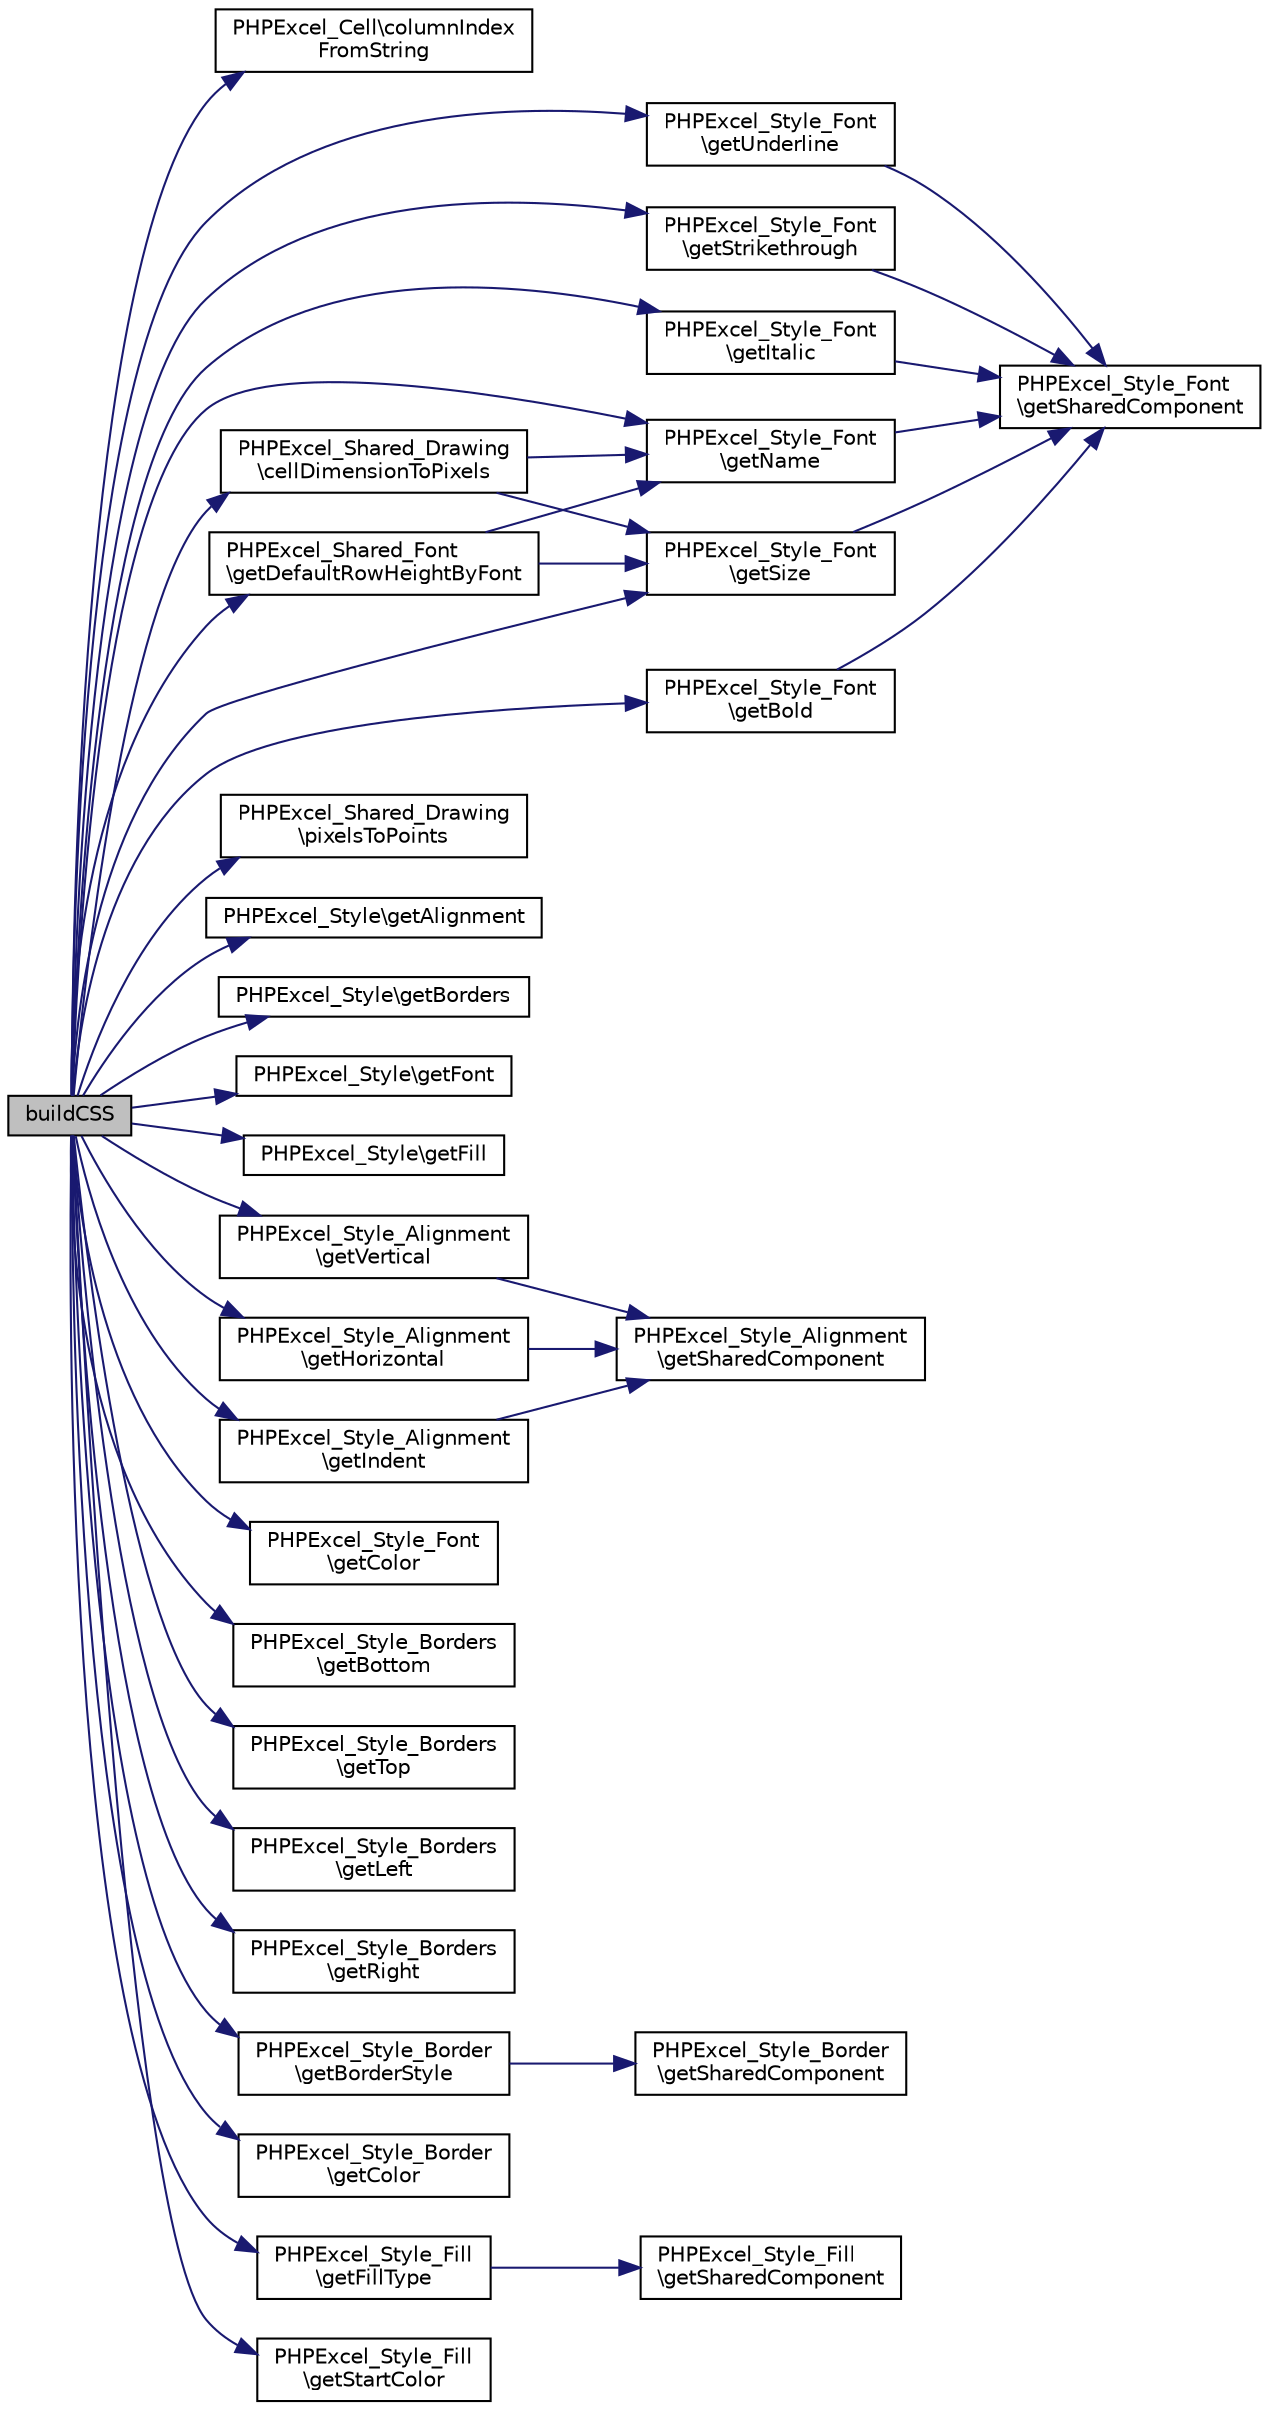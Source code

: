 digraph "buildCSS"
{
  edge [fontname="Helvetica",fontsize="10",labelfontname="Helvetica",labelfontsize="10"];
  node [fontname="Helvetica",fontsize="10",shape=record];
  rankdir="LR";
  Node2 [label="buildCSS",height=0.2,width=0.4,color="black", fillcolor="grey75", style="filled", fontcolor="black"];
  Node2 -> Node3 [color="midnightblue",fontsize="10",style="solid",fontname="Helvetica"];
  Node3 [label="PHPExcel_Cell\\columnIndex\lFromString",height=0.2,width=0.4,color="black", fillcolor="white", style="filled",URL="$class_p_h_p_excel___cell.html#a492724422ceefe1d16ed2a8997a0a489"];
  Node2 -> Node4 [color="midnightblue",fontsize="10",style="solid",fontname="Helvetica"];
  Node4 [label="PHPExcel_Shared_Drawing\l\\cellDimensionToPixels",height=0.2,width=0.4,color="black", fillcolor="white", style="filled",URL="$class_p_h_p_excel___shared___drawing.html#ad277ad1275f65facccdb5786d244519f"];
  Node4 -> Node5 [color="midnightblue",fontsize="10",style="solid",fontname="Helvetica"];
  Node5 [label="PHPExcel_Style_Font\l\\getName",height=0.2,width=0.4,color="black", fillcolor="white", style="filled",URL="$class_p_h_p_excel___style___font.html#a3d0963e68bb313b163a73f2803c64600"];
  Node5 -> Node6 [color="midnightblue",fontsize="10",style="solid",fontname="Helvetica"];
  Node6 [label="PHPExcel_Style_Font\l\\getSharedComponent",height=0.2,width=0.4,color="black", fillcolor="white", style="filled",URL="$class_p_h_p_excel___style___font.html#a49e6e514d1dce7982e6864942bcb1f5d"];
  Node4 -> Node7 [color="midnightblue",fontsize="10",style="solid",fontname="Helvetica"];
  Node7 [label="PHPExcel_Style_Font\l\\getSize",height=0.2,width=0.4,color="black", fillcolor="white", style="filled",URL="$class_p_h_p_excel___style___font.html#a75cce10cdf81be6dc84881c28b3379b7"];
  Node7 -> Node6 [color="midnightblue",fontsize="10",style="solid",fontname="Helvetica"];
  Node2 -> Node8 [color="midnightblue",fontsize="10",style="solid",fontname="Helvetica"];
  Node8 [label="PHPExcel_Shared_Drawing\l\\pixelsToPoints",height=0.2,width=0.4,color="black", fillcolor="white", style="filled",URL="$class_p_h_p_excel___shared___drawing.html#aba1a5dae5db4c29931213aebd520c79f"];
  Node2 -> Node9 [color="midnightblue",fontsize="10",style="solid",fontname="Helvetica"];
  Node9 [label="PHPExcel_Shared_Font\l\\getDefaultRowHeightByFont",height=0.2,width=0.4,color="black", fillcolor="white", style="filled",URL="$class_p_h_p_excel___shared___font.html#a7fdb715cc4d872ef8b3fd2a633ff4876"];
  Node9 -> Node5 [color="midnightblue",fontsize="10",style="solid",fontname="Helvetica"];
  Node9 -> Node7 [color="midnightblue",fontsize="10",style="solid",fontname="Helvetica"];
  Node2 -> Node10 [color="midnightblue",fontsize="10",style="solid",fontname="Helvetica"];
  Node10 [label="PHPExcel_Style\\getAlignment",height=0.2,width=0.4,color="black", fillcolor="white", style="filled",URL="$class_p_h_p_excel___style.html#a1fcacc30e51454559b9671bc0463cac9"];
  Node2 -> Node11 [color="midnightblue",fontsize="10",style="solid",fontname="Helvetica"];
  Node11 [label="PHPExcel_Style\\getBorders",height=0.2,width=0.4,color="black", fillcolor="white", style="filled",URL="$class_p_h_p_excel___style.html#a6e352bc82dfb6fa068d43686e827e329"];
  Node2 -> Node12 [color="midnightblue",fontsize="10",style="solid",fontname="Helvetica"];
  Node12 [label="PHPExcel_Style\\getFont",height=0.2,width=0.4,color="black", fillcolor="white", style="filled",URL="$class_p_h_p_excel___style.html#af2469ce4ebc6317428d2bf86fe7f205f"];
  Node2 -> Node13 [color="midnightblue",fontsize="10",style="solid",fontname="Helvetica"];
  Node13 [label="PHPExcel_Style\\getFill",height=0.2,width=0.4,color="black", fillcolor="white", style="filled",URL="$class_p_h_p_excel___style.html#abf22867fc5c2800db66044f70c21105c"];
  Node2 -> Node14 [color="midnightblue",fontsize="10",style="solid",fontname="Helvetica"];
  Node14 [label="PHPExcel_Style_Alignment\l\\getVertical",height=0.2,width=0.4,color="black", fillcolor="white", style="filled",URL="$class_p_h_p_excel___style___alignment.html#af7fdbcec55ff03901749f0d38c8e1680"];
  Node14 -> Node15 [color="midnightblue",fontsize="10",style="solid",fontname="Helvetica"];
  Node15 [label="PHPExcel_Style_Alignment\l\\getSharedComponent",height=0.2,width=0.4,color="black", fillcolor="white", style="filled",URL="$class_p_h_p_excel___style___alignment.html#a49e6e514d1dce7982e6864942bcb1f5d"];
  Node2 -> Node16 [color="midnightblue",fontsize="10",style="solid",fontname="Helvetica"];
  Node16 [label="PHPExcel_Style_Alignment\l\\getHorizontal",height=0.2,width=0.4,color="black", fillcolor="white", style="filled",URL="$class_p_h_p_excel___style___alignment.html#a4f6993457027c2e85be7d4aa9c3c1c7c"];
  Node16 -> Node15 [color="midnightblue",fontsize="10",style="solid",fontname="Helvetica"];
  Node2 -> Node17 [color="midnightblue",fontsize="10",style="solid",fontname="Helvetica"];
  Node17 [label="PHPExcel_Style_Alignment\l\\getIndent",height=0.2,width=0.4,color="black", fillcolor="white", style="filled",URL="$class_p_h_p_excel___style___alignment.html#a0a09e0110a81470ca7791be5738f353f"];
  Node17 -> Node15 [color="midnightblue",fontsize="10",style="solid",fontname="Helvetica"];
  Node2 -> Node18 [color="midnightblue",fontsize="10",style="solid",fontname="Helvetica"];
  Node18 [label="PHPExcel_Style_Font\l\\getBold",height=0.2,width=0.4,color="black", fillcolor="white", style="filled",URL="$class_p_h_p_excel___style___font.html#a57537d7ea7b84fffb127c2e596187ba4"];
  Node18 -> Node6 [color="midnightblue",fontsize="10",style="solid",fontname="Helvetica"];
  Node2 -> Node19 [color="midnightblue",fontsize="10",style="solid",fontname="Helvetica"];
  Node19 [label="PHPExcel_Style_Font\l\\getUnderline",height=0.2,width=0.4,color="black", fillcolor="white", style="filled",URL="$class_p_h_p_excel___style___font.html#a6cd36039ad06b8ef5390c3193aca3858"];
  Node19 -> Node6 [color="midnightblue",fontsize="10",style="solid",fontname="Helvetica"];
  Node2 -> Node20 [color="midnightblue",fontsize="10",style="solid",fontname="Helvetica"];
  Node20 [label="PHPExcel_Style_Font\l\\getStrikethrough",height=0.2,width=0.4,color="black", fillcolor="white", style="filled",URL="$class_p_h_p_excel___style___font.html#a3a2e793bb81c0626c8b841c02fa1cf31"];
  Node20 -> Node6 [color="midnightblue",fontsize="10",style="solid",fontname="Helvetica"];
  Node2 -> Node21 [color="midnightblue",fontsize="10",style="solid",fontname="Helvetica"];
  Node21 [label="PHPExcel_Style_Font\l\\getItalic",height=0.2,width=0.4,color="black", fillcolor="white", style="filled",URL="$class_p_h_p_excel___style___font.html#aa8ac8f3e49a635d5d1af80f558ad0d35"];
  Node21 -> Node6 [color="midnightblue",fontsize="10",style="solid",fontname="Helvetica"];
  Node2 -> Node22 [color="midnightblue",fontsize="10",style="solid",fontname="Helvetica"];
  Node22 [label="PHPExcel_Style_Font\l\\getColor",height=0.2,width=0.4,color="black", fillcolor="white", style="filled",URL="$class_p_h_p_excel___style___font.html#aa8642511e4effd1b9ff80c64ff788cfd"];
  Node2 -> Node5 [color="midnightblue",fontsize="10",style="solid",fontname="Helvetica"];
  Node2 -> Node7 [color="midnightblue",fontsize="10",style="solid",fontname="Helvetica"];
  Node2 -> Node23 [color="midnightblue",fontsize="10",style="solid",fontname="Helvetica"];
  Node23 [label="PHPExcel_Style_Borders\l\\getBottom",height=0.2,width=0.4,color="black", fillcolor="white", style="filled",URL="$class_p_h_p_excel___style___borders.html#aca588c79ee8446ebbcefbbd52258f0eb"];
  Node2 -> Node24 [color="midnightblue",fontsize="10",style="solid",fontname="Helvetica"];
  Node24 [label="PHPExcel_Style_Borders\l\\getTop",height=0.2,width=0.4,color="black", fillcolor="white", style="filled",URL="$class_p_h_p_excel___style___borders.html#ac792c72f58f9f30b7a5904839346d9d6"];
  Node2 -> Node25 [color="midnightblue",fontsize="10",style="solid",fontname="Helvetica"];
  Node25 [label="PHPExcel_Style_Borders\l\\getLeft",height=0.2,width=0.4,color="black", fillcolor="white", style="filled",URL="$class_p_h_p_excel___style___borders.html#ac69f056fdd8d8f682eea8356fa4c77cc"];
  Node2 -> Node26 [color="midnightblue",fontsize="10",style="solid",fontname="Helvetica"];
  Node26 [label="PHPExcel_Style_Borders\l\\getRight",height=0.2,width=0.4,color="black", fillcolor="white", style="filled",URL="$class_p_h_p_excel___style___borders.html#a8a52dd23c077914ed92b81d74bc0a279"];
  Node2 -> Node27 [color="midnightblue",fontsize="10",style="solid",fontname="Helvetica"];
  Node27 [label="PHPExcel_Style_Border\l\\getBorderStyle",height=0.2,width=0.4,color="black", fillcolor="white", style="filled",URL="$class_p_h_p_excel___style___border.html#a008ae4d2152b63cf539a49b341b10361"];
  Node27 -> Node28 [color="midnightblue",fontsize="10",style="solid",fontname="Helvetica"];
  Node28 [label="PHPExcel_Style_Border\l\\getSharedComponent",height=0.2,width=0.4,color="black", fillcolor="white", style="filled",URL="$class_p_h_p_excel___style___border.html#a49e6e514d1dce7982e6864942bcb1f5d"];
  Node2 -> Node29 [color="midnightblue",fontsize="10",style="solid",fontname="Helvetica"];
  Node29 [label="PHPExcel_Style_Border\l\\getColor",height=0.2,width=0.4,color="black", fillcolor="white", style="filled",URL="$class_p_h_p_excel___style___border.html#aa8642511e4effd1b9ff80c64ff788cfd"];
  Node2 -> Node30 [color="midnightblue",fontsize="10",style="solid",fontname="Helvetica"];
  Node30 [label="PHPExcel_Style_Fill\l\\getFillType",height=0.2,width=0.4,color="black", fillcolor="white", style="filled",URL="$class_p_h_p_excel___style___fill.html#ab569bc8490a93450228f560939838d41"];
  Node30 -> Node31 [color="midnightblue",fontsize="10",style="solid",fontname="Helvetica"];
  Node31 [label="PHPExcel_Style_Fill\l\\getSharedComponent",height=0.2,width=0.4,color="black", fillcolor="white", style="filled",URL="$class_p_h_p_excel___style___fill.html#a49e6e514d1dce7982e6864942bcb1f5d"];
  Node2 -> Node32 [color="midnightblue",fontsize="10",style="solid",fontname="Helvetica"];
  Node32 [label="PHPExcel_Style_Fill\l\\getStartColor",height=0.2,width=0.4,color="black", fillcolor="white", style="filled",URL="$class_p_h_p_excel___style___fill.html#afcfd4bab1770ea9047623d60c6f5cc6a"];
}
